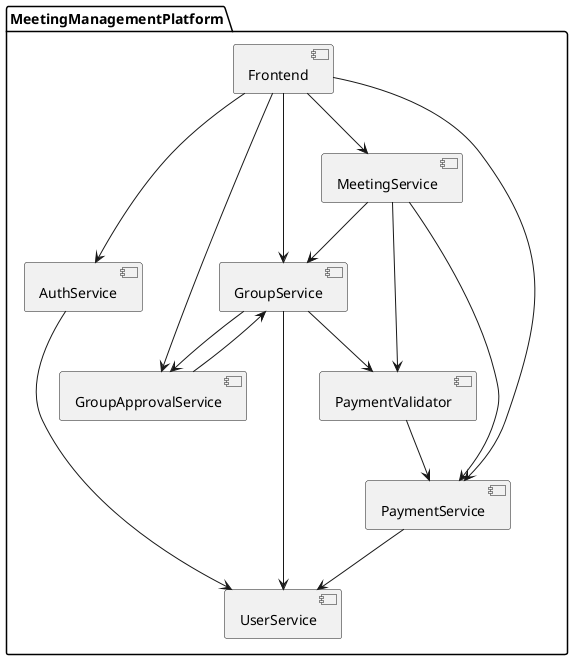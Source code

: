 @startuml
package MeetingManagementPlatform {
  [Frontend] as FE
  [AuthService] as Auth
  [UserService] as Users
  [GroupService] as Groups
  [GroupApprovalService] as GroupApproval
  [MeetingService] as Meetings
  [PaymentService] as Payments
  [PaymentValidator] as PaymentCheck

  FE --> Auth
  Auth --> Users

  FE --> Groups
  Groups --> Users
  Groups --> GroupApproval

  FE --> GroupApproval
  GroupApproval --> Groups

  Groups --> PaymentCheck
  PaymentCheck --> Payments

  FE --> Meetings
  Meetings --> Groups
  Meetings --> PaymentCheck
  Meetings --> Payments

  FE --> Payments

  Payments --> Users
}
@enduml
